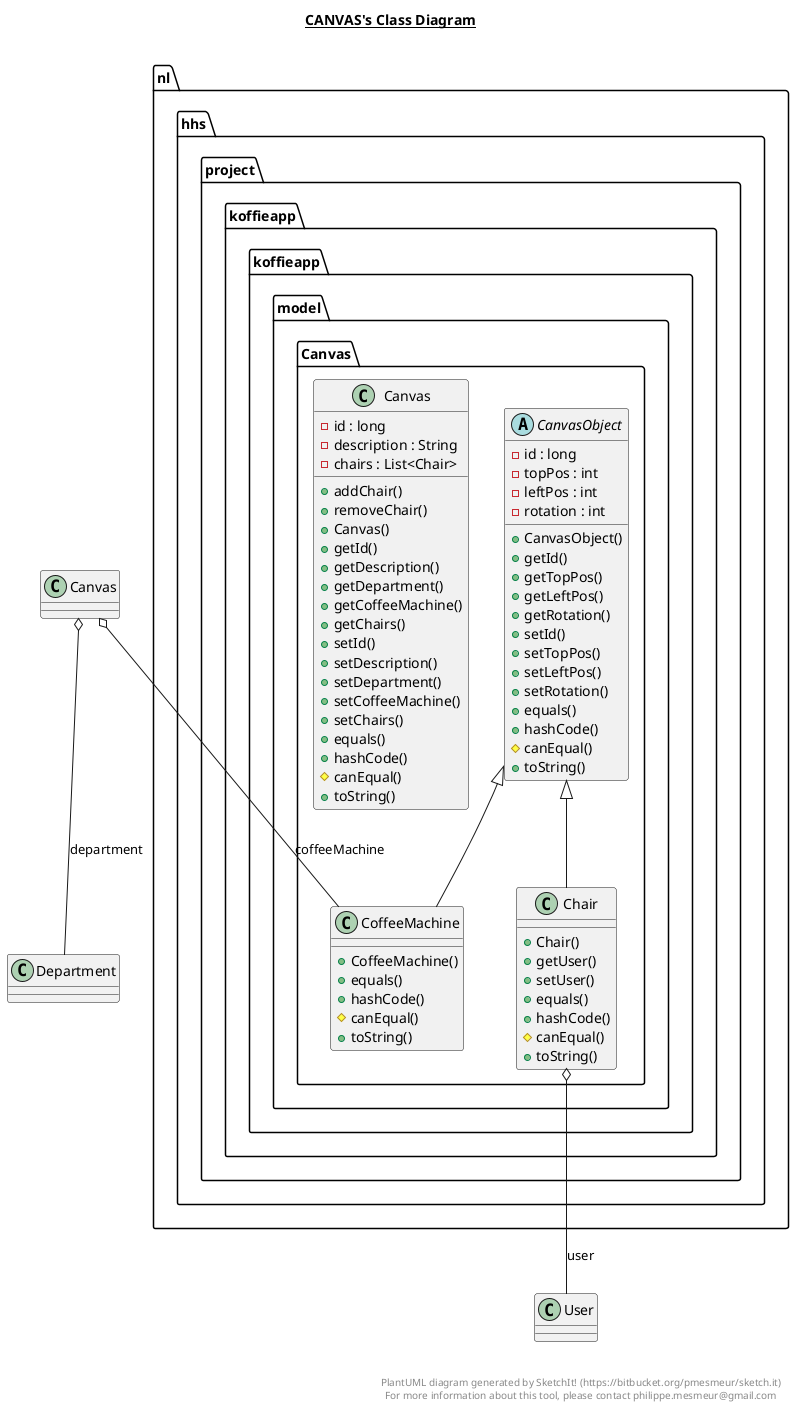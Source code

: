@startuml

title __CANVAS's Class Diagram__\n

  package nl.hhs.project.koffieapp.koffieapp {
    package nl.hhs.project.koffieapp.koffieapp.model {
      package nl.hhs.project.koffieapp.koffieapp.model.Canvas {
        class Canvas {
            - id : long
            - description : String
            - chairs : List<Chair>
            + addChair()
            + removeChair()
            + Canvas()
            + getId()
            + getDescription()
            + getDepartment()
            + getCoffeeMachine()
            + getChairs()
            + setId()
            + setDescription()
            + setDepartment()
            + setCoffeeMachine()
            + setChairs()
            + equals()
            + hashCode()
            # canEqual()
            + toString()
        }
      }
    }
  }
  

  package nl.hhs.project.koffieapp.koffieapp {
    package nl.hhs.project.koffieapp.koffieapp.model {
      package nl.hhs.project.koffieapp.koffieapp.model.Canvas {
        abstract class CanvasObject {
            - id : long
            - topPos : int
            - leftPos : int
            - rotation : int
            + CanvasObject()
            + getId()
            + getTopPos()
            + getLeftPos()
            + getRotation()
            + setId()
            + setTopPos()
            + setLeftPos()
            + setRotation()
            + equals()
            + hashCode()
            # canEqual()
            + toString()
        }
      }
    }
  }
  

  package nl.hhs.project.koffieapp.koffieapp {
    package nl.hhs.project.koffieapp.koffieapp.model {
      package nl.hhs.project.koffieapp.koffieapp.model.Canvas {
        class Chair {
            + Chair()
            + getUser()
            + setUser()
            + equals()
            + hashCode()
            # canEqual()
            + toString()
        }
      }
    }
  }
  

  package nl.hhs.project.koffieapp.koffieapp {
    package nl.hhs.project.koffieapp.koffieapp.model {
      package nl.hhs.project.koffieapp.koffieapp.model.Canvas {
        class CoffeeMachine {
            + CoffeeMachine()
            + equals()
            + hashCode()
            # canEqual()
            + toString()
        }
      }
    }
  }
  

  Canvas o-- Department : department
  Canvas o-- CoffeeMachine : coffeeMachine
  Chair -up-|> CanvasObject
  Chair o-- User : user
  CoffeeMachine -up-|> CanvasObject


right footer


PlantUML diagram generated by SketchIt! (https://bitbucket.org/pmesmeur/sketch.it)
For more information about this tool, please contact philippe.mesmeur@gmail.com
endfooter

@enduml
